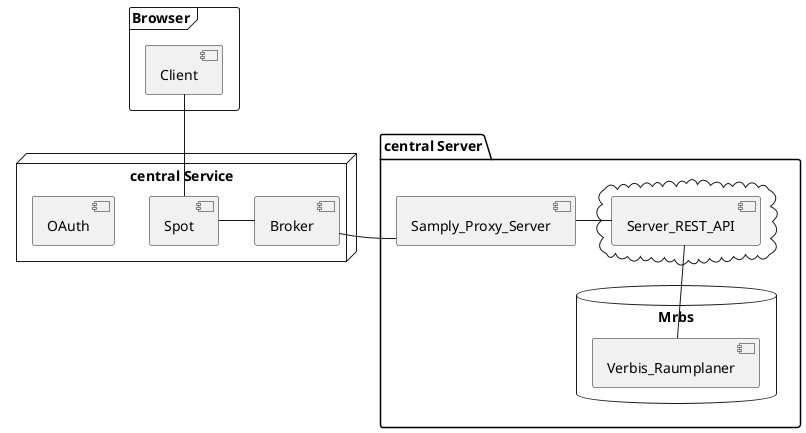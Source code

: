 @startuml

frame "Browser" {
    [Client]
}

node "central Service" {
    [OAuth]
    [Spot]
    [Broker]
}

package "central Server" {
    [Samply_Proxy_Server]
    cloud {
        [Server_REST_API]
    }
    database "Mrbs" {
        [Verbis_Raumplaner]
    }
}
'' Verbindungen
[Client] -- [Spot]
[Spot] - [Broker]
[Broker] - [Samply_Proxy_Server]
[Samply_Proxy_Server] - [Server_REST_API]
[Server_REST_API] -- [Verbis_Raumplaner]
@enduml